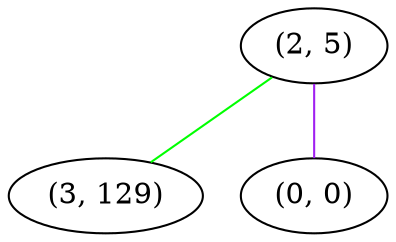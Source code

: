 graph "" {
"(2, 5)";
"(3, 129)";
"(0, 0)";
"(2, 5)" -- "(3, 129)"  [color=green, key=0, weight=2];
"(2, 5)" -- "(0, 0)"  [color=purple, key=0, weight=4];
}
